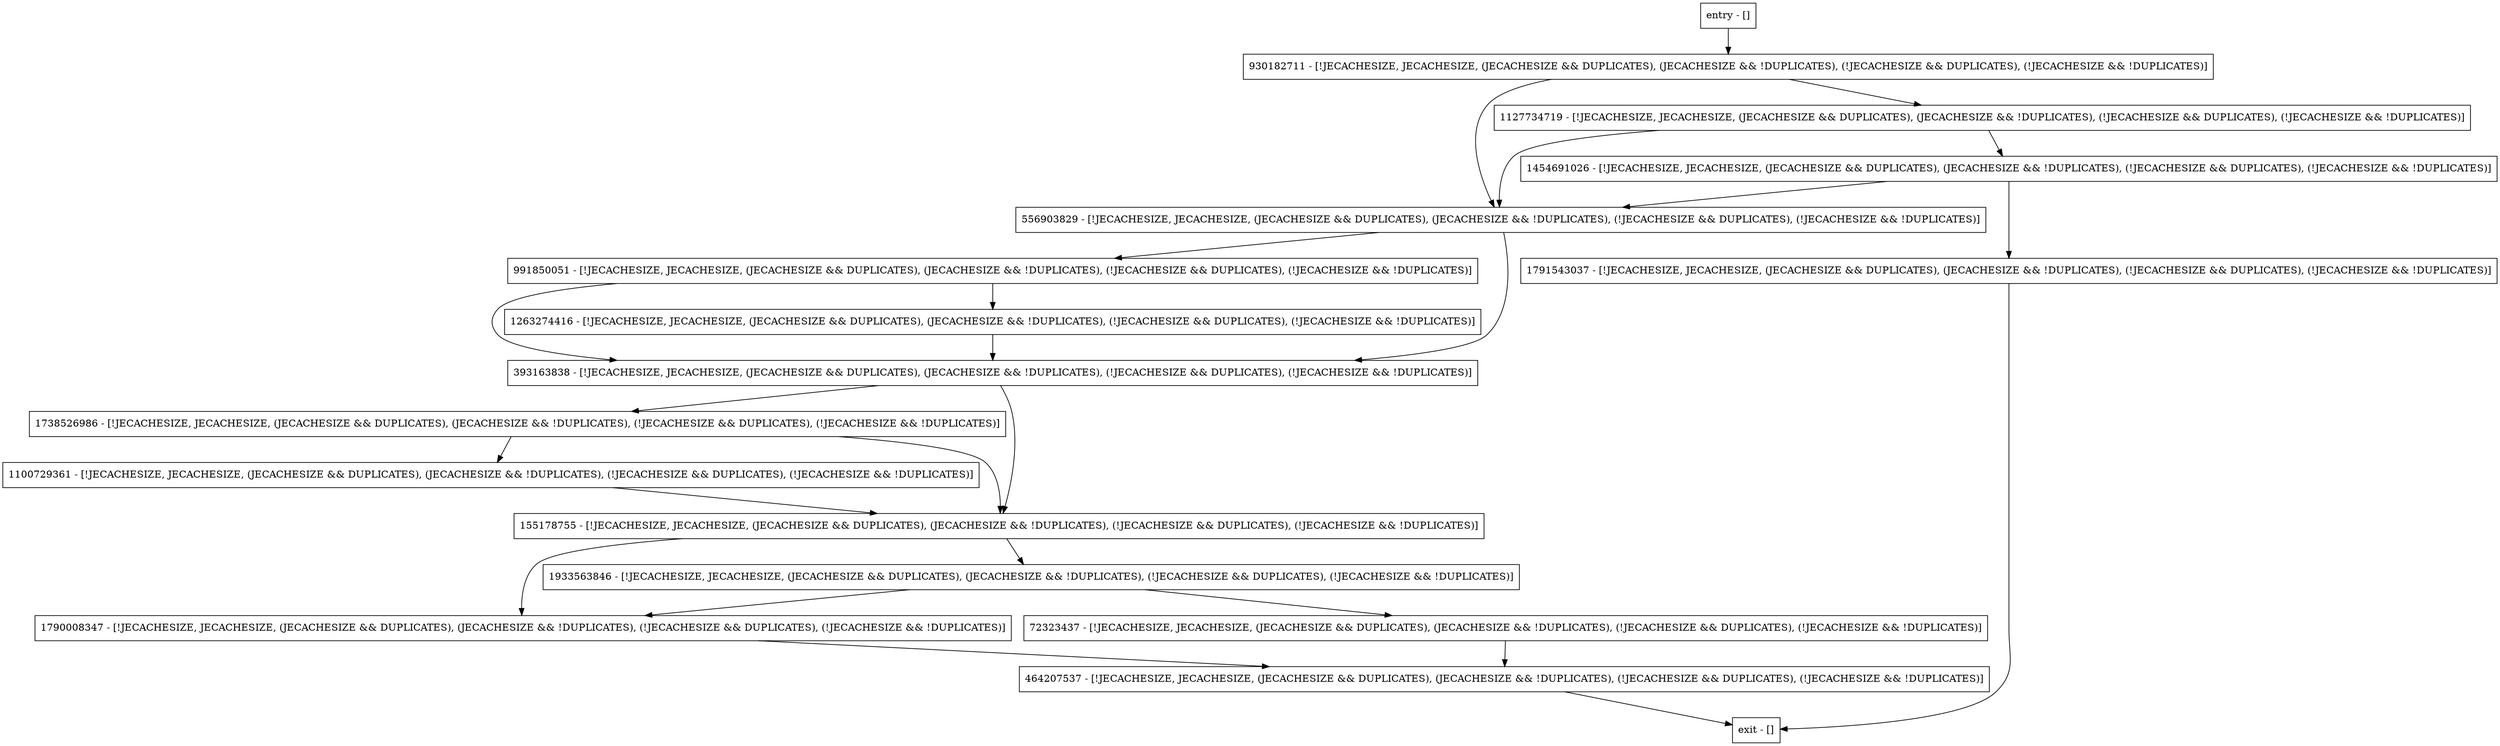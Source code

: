 digraph getReadableLocker {
node [shape=record];
1791543037 [label="1791543037 - [!JECACHESIZE, JECACHESIZE, (JECACHESIZE && DUPLICATES), (JECACHESIZE && !DUPLICATES), (!JECACHESIZE && DUPLICATES), (!JECACHESIZE && !DUPLICATES)]"];
556903829 [label="556903829 - [!JECACHESIZE, JECACHESIZE, (JECACHESIZE && DUPLICATES), (JECACHESIZE && !DUPLICATES), (!JECACHESIZE && DUPLICATES), (!JECACHESIZE && !DUPLICATES)]"];
72323437 [label="72323437 - [!JECACHESIZE, JECACHESIZE, (JECACHESIZE && DUPLICATES), (JECACHESIZE && !DUPLICATES), (!JECACHESIZE && DUPLICATES), (!JECACHESIZE && !DUPLICATES)]"];
464207537 [label="464207537 - [!JECACHESIZE, JECACHESIZE, (JECACHESIZE && DUPLICATES), (JECACHESIZE && !DUPLICATES), (!JECACHESIZE && DUPLICATES), (!JECACHESIZE && !DUPLICATES)]"];
991850051 [label="991850051 - [!JECACHESIZE, JECACHESIZE, (JECACHESIZE && DUPLICATES), (JECACHESIZE && !DUPLICATES), (!JECACHESIZE && DUPLICATES), (!JECACHESIZE && !DUPLICATES)]"];
1790008347 [label="1790008347 - [!JECACHESIZE, JECACHESIZE, (JECACHESIZE && DUPLICATES), (JECACHESIZE && !DUPLICATES), (!JECACHESIZE && DUPLICATES), (!JECACHESIZE && !DUPLICATES)]"];
393163838 [label="393163838 - [!JECACHESIZE, JECACHESIZE, (JECACHESIZE && DUPLICATES), (JECACHESIZE && !DUPLICATES), (!JECACHESIZE && DUPLICATES), (!JECACHESIZE && !DUPLICATES)]"];
930182711 [label="930182711 - [!JECACHESIZE, JECACHESIZE, (JECACHESIZE && DUPLICATES), (JECACHESIZE && !DUPLICATES), (!JECACHESIZE && DUPLICATES), (!JECACHESIZE && !DUPLICATES)]"];
1738526986 [label="1738526986 - [!JECACHESIZE, JECACHESIZE, (JECACHESIZE && DUPLICATES), (JECACHESIZE && !DUPLICATES), (!JECACHESIZE && DUPLICATES), (!JECACHESIZE && !DUPLICATES)]"];
entry [label="entry - []"];
exit [label="exit - []"];
1100729361 [label="1100729361 - [!JECACHESIZE, JECACHESIZE, (JECACHESIZE && DUPLICATES), (JECACHESIZE && !DUPLICATES), (!JECACHESIZE && DUPLICATES), (!JECACHESIZE && !DUPLICATES)]"];
1263274416 [label="1263274416 - [!JECACHESIZE, JECACHESIZE, (JECACHESIZE && DUPLICATES), (JECACHESIZE && !DUPLICATES), (!JECACHESIZE && DUPLICATES), (!JECACHESIZE && !DUPLICATES)]"];
155178755 [label="155178755 - [!JECACHESIZE, JECACHESIZE, (JECACHESIZE && DUPLICATES), (JECACHESIZE && !DUPLICATES), (!JECACHESIZE && DUPLICATES), (!JECACHESIZE && !DUPLICATES)]"];
1933563846 [label="1933563846 - [!JECACHESIZE, JECACHESIZE, (JECACHESIZE && DUPLICATES), (JECACHESIZE && !DUPLICATES), (!JECACHESIZE && DUPLICATES), (!JECACHESIZE && !DUPLICATES)]"];
1127734719 [label="1127734719 - [!JECACHESIZE, JECACHESIZE, (JECACHESIZE && DUPLICATES), (JECACHESIZE && !DUPLICATES), (!JECACHESIZE && DUPLICATES), (!JECACHESIZE && !DUPLICATES)]"];
1454691026 [label="1454691026 - [!JECACHESIZE, JECACHESIZE, (JECACHESIZE && DUPLICATES), (JECACHESIZE && !DUPLICATES), (!JECACHESIZE && DUPLICATES), (!JECACHESIZE && !DUPLICATES)]"];
entry;
exit;
1791543037 -> exit;
556903829 -> 991850051;
556903829 -> 393163838;
72323437 -> 464207537;
464207537 -> exit;
991850051 -> 1263274416;
991850051 -> 393163838;
1790008347 -> 464207537;
393163838 -> 155178755;
393163838 -> 1738526986;
930182711 -> 556903829;
930182711 -> 1127734719;
1738526986 -> 1100729361;
1738526986 -> 155178755;
entry -> 930182711;
1100729361 -> 155178755;
1263274416 -> 393163838;
155178755 -> 1933563846;
155178755 -> 1790008347;
1933563846 -> 72323437;
1933563846 -> 1790008347;
1127734719 -> 556903829;
1127734719 -> 1454691026;
1454691026 -> 1791543037;
1454691026 -> 556903829;
}
